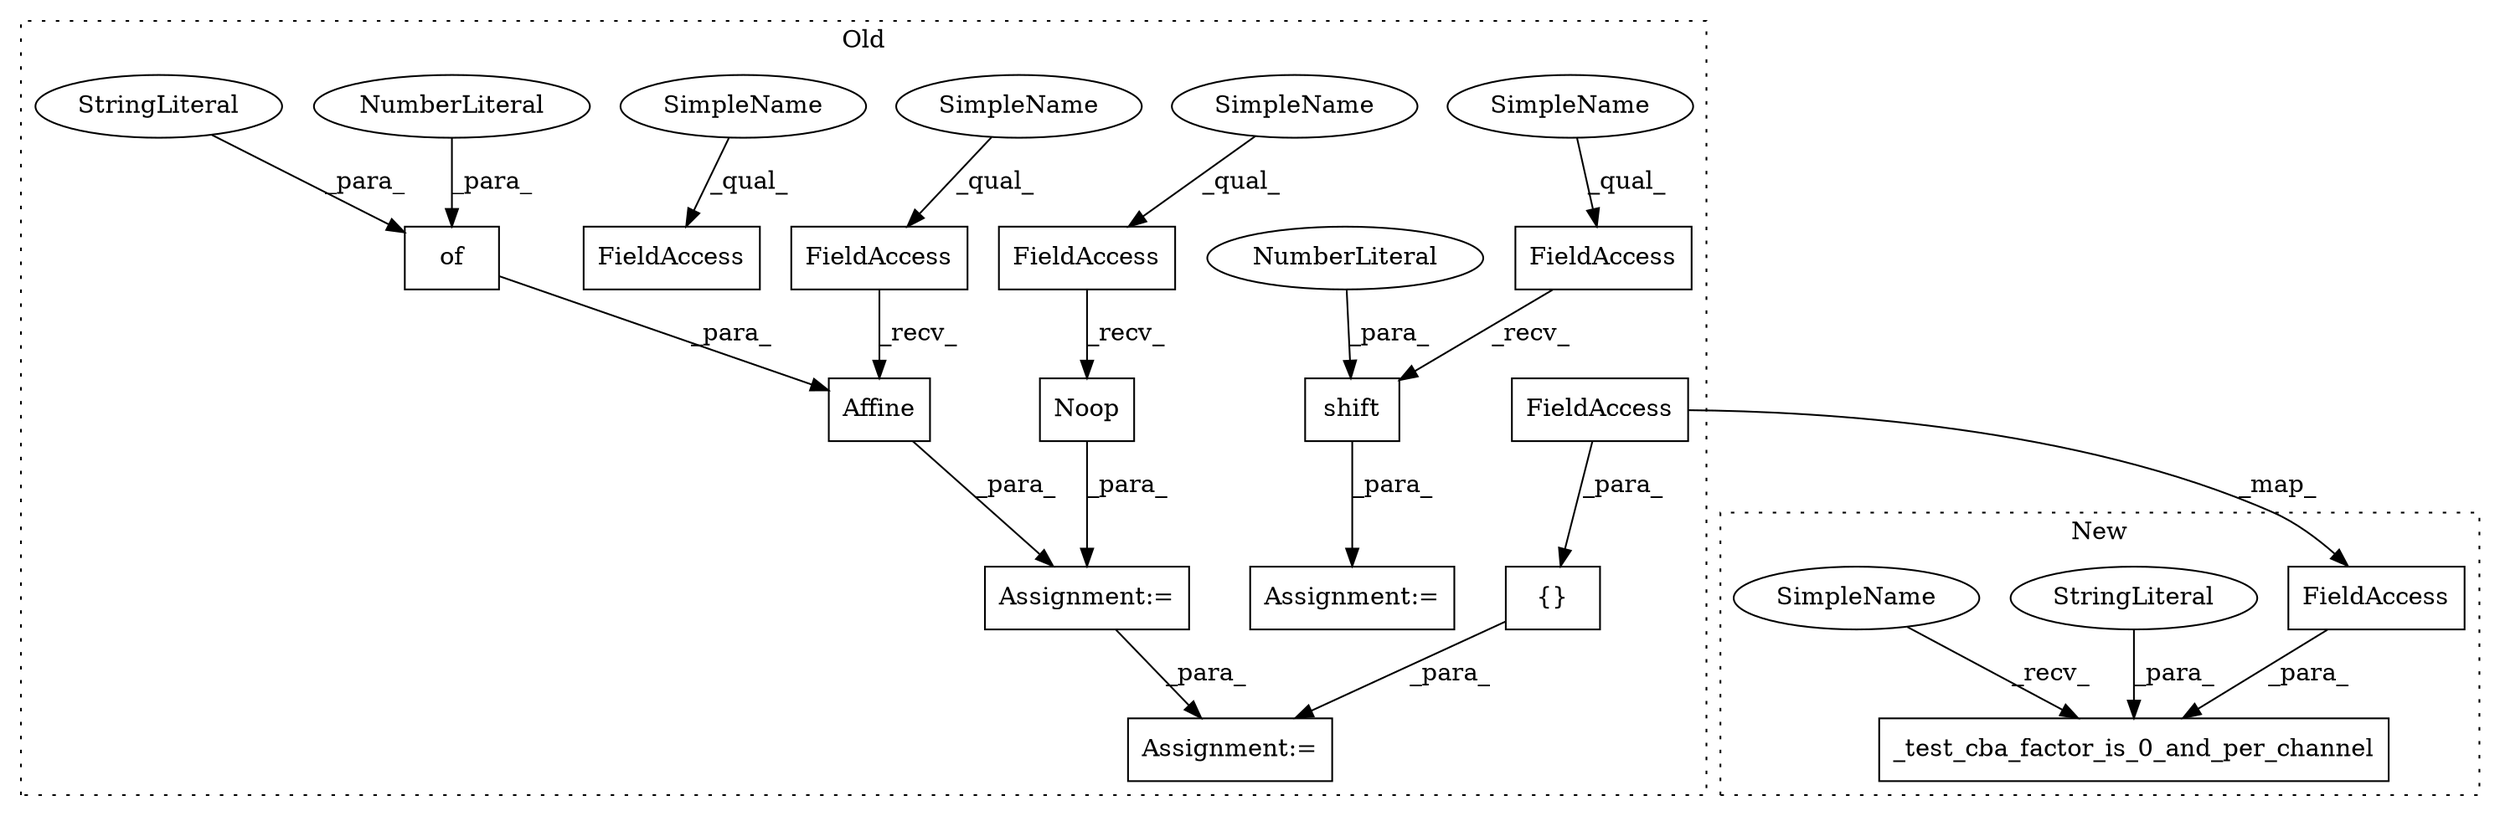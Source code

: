 digraph G {
subgraph cluster0 {
1 [label="{}" a="4" s="36189,36200" l="1,1" shape="box"];
3 [label="Assignment:=" a="7" s="36157" l="1" shape="box"];
4 [label="Affine" a="32" s="36116,36136" l="7,1" shape="box"];
5 [label="FieldAccess" a="22" s="36098" l="17" shape="box"];
6 [label="FieldAccess" a="22" s="36073" l="17" shape="box"];
7 [label="FieldAccess" a="22" s="36045" l="17" shape="box"];
8 [label="of" a="32" s="36127,36135" l="3,1" shape="box"];
9 [label="NumberLiteral" a="34" s="36134" l="1" shape="ellipse"];
10 [label="Noop" a="32" s="36091" l="6" shape="box"];
12 [label="FieldAccess" a="22" s="36190" l="10" shape="box"];
13 [label="FieldAccess" a="22" s="36220" l="10" shape="box"];
14 [label="shift" a="32" s="36231,36238" l="6,1" shape="box"];
15 [label="NumberLiteral" a="34" s="36237" l="1" shape="ellipse"];
16 [label="Assignment:=" a="7" s="36219" l="1" shape="box"];
17 [label="Assignment:=" a="7" s="36044" l="1" shape="box"];
18 [label="StringLiteral" a="45" s="36130" l="3" shape="ellipse"];
20 [label="SimpleName" a="42" s="36073" l="6" shape="ellipse"];
21 [label="SimpleName" a="42" s="36098" l="6" shape="ellipse"];
22 [label="SimpleName" a="42" s="36045" l="6" shape="ellipse"];
23 [label="SimpleName" a="42" s="36220" l="4" shape="ellipse"];
label = "Old";
style="dotted";
}
subgraph cluster1 {
2 [label="_test_cba_factor_is_0_and_per_channel" a="32" s="34921,34989" l="38,1" shape="box"];
11 [label="FieldAccess" a="22" s="34979" l="10" shape="box"];
19 [label="StringLiteral" a="45" s="34959" l="19" shape="ellipse"];
24 [label="SimpleName" a="42" s="34916" l="4" shape="ellipse"];
label = "New";
style="dotted";
}
1 -> 3 [label="_para_"];
4 -> 17 [label="_para_"];
5 -> 4 [label="_recv_"];
6 -> 10 [label="_recv_"];
8 -> 4 [label="_para_"];
9 -> 8 [label="_para_"];
10 -> 17 [label="_para_"];
11 -> 2 [label="_para_"];
12 -> 11 [label="_map_"];
12 -> 1 [label="_para_"];
13 -> 14 [label="_recv_"];
14 -> 16 [label="_para_"];
15 -> 14 [label="_para_"];
17 -> 3 [label="_para_"];
18 -> 8 [label="_para_"];
19 -> 2 [label="_para_"];
20 -> 6 [label="_qual_"];
21 -> 5 [label="_qual_"];
22 -> 7 [label="_qual_"];
23 -> 13 [label="_qual_"];
24 -> 2 [label="_recv_"];
}